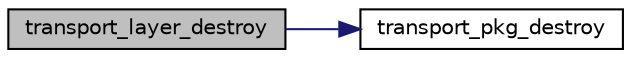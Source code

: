 digraph "transport_layer_destroy"
{
  edge [fontname="Helvetica",fontsize="10",labelfontname="Helvetica",labelfontsize="10"];
  node [fontname="Helvetica",fontsize="10",shape=record];
  rankdir="LR";
  Node2 [label="transport_layer_destroy",height=0.2,width=0.4,color="black", fillcolor="grey75", style="filled", fontcolor="black"];
  Node2 -> Node3 [color="midnightblue",fontsize="10",style="solid",fontname="Helvetica"];
  Node3 [label="transport_pkg_destroy",height=0.2,width=0.4,color="black", fillcolor="white", style="filled",URL="$transport__package_8h.html#ab94004cd7bb18246f87e34bd27d490f7",tooltip="Frees all memory occupeid by the specified transport package."];
}

